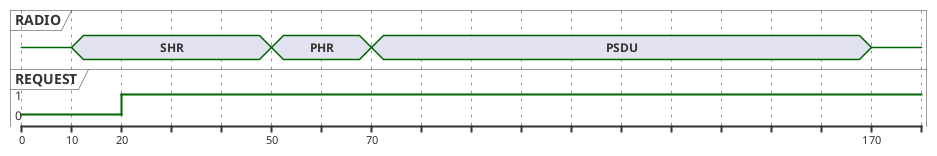 @startuml

'Diagram showing moment of coex request for reception
'when rx_req_mode = NRF_802154_COEX_RX_REQUEST_MODE_ENERGY_DETECTION

concise "RADIO" as radio
robust "REQUEST" as request

request has 1
request has 0


!$request_inactive = 0
!$request_active = 1

'Initial state
@0
radio is {-}
request is $request_inactive

@+10
'Frame reception starts

radio is "SHR"
@+10

request is $request_active
@+30

radio is "PHR"
@+20

radio is "PSDU"
@+100

radio is {-}


@enduml

